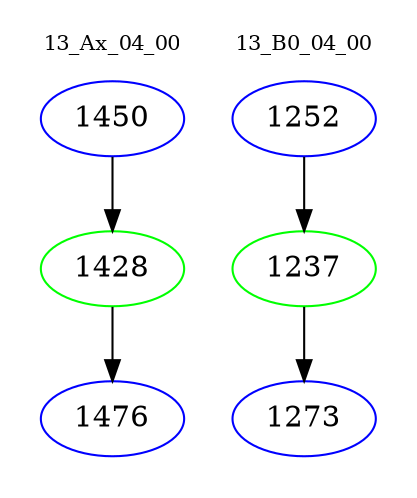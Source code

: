 digraph{
subgraph cluster_0 {
color = white
label = "13_Ax_04_00";
fontsize=10;
T0_1450 [label="1450", color="blue"]
T0_1450 -> T0_1428 [color="black"]
T0_1428 [label="1428", color="green"]
T0_1428 -> T0_1476 [color="black"]
T0_1476 [label="1476", color="blue"]
}
subgraph cluster_1 {
color = white
label = "13_B0_04_00";
fontsize=10;
T1_1252 [label="1252", color="blue"]
T1_1252 -> T1_1237 [color="black"]
T1_1237 [label="1237", color="green"]
T1_1237 -> T1_1273 [color="black"]
T1_1273 [label="1273", color="blue"]
}
}
